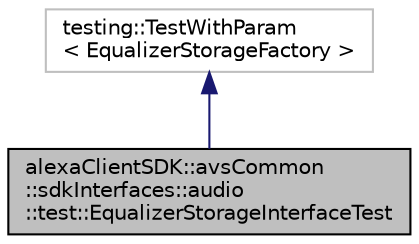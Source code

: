 digraph "alexaClientSDK::avsCommon::sdkInterfaces::audio::test::EqualizerStorageInterfaceTest"
{
  edge [fontname="Helvetica",fontsize="10",labelfontname="Helvetica",labelfontsize="10"];
  node [fontname="Helvetica",fontsize="10",shape=record];
  Node1 [label="alexaClientSDK::avsCommon\l::sdkInterfaces::audio\l::test::EqualizerStorageInterfaceTest",height=0.2,width=0.4,color="black", fillcolor="grey75", style="filled", fontcolor="black"];
  Node2 -> Node1 [dir="back",color="midnightblue",fontsize="10",style="solid",fontname="Helvetica"];
  Node2 [label="testing::TestWithParam\l\< EqualizerStorageFactory \>",height=0.2,width=0.4,color="grey75", fillcolor="white", style="filled"];
}

